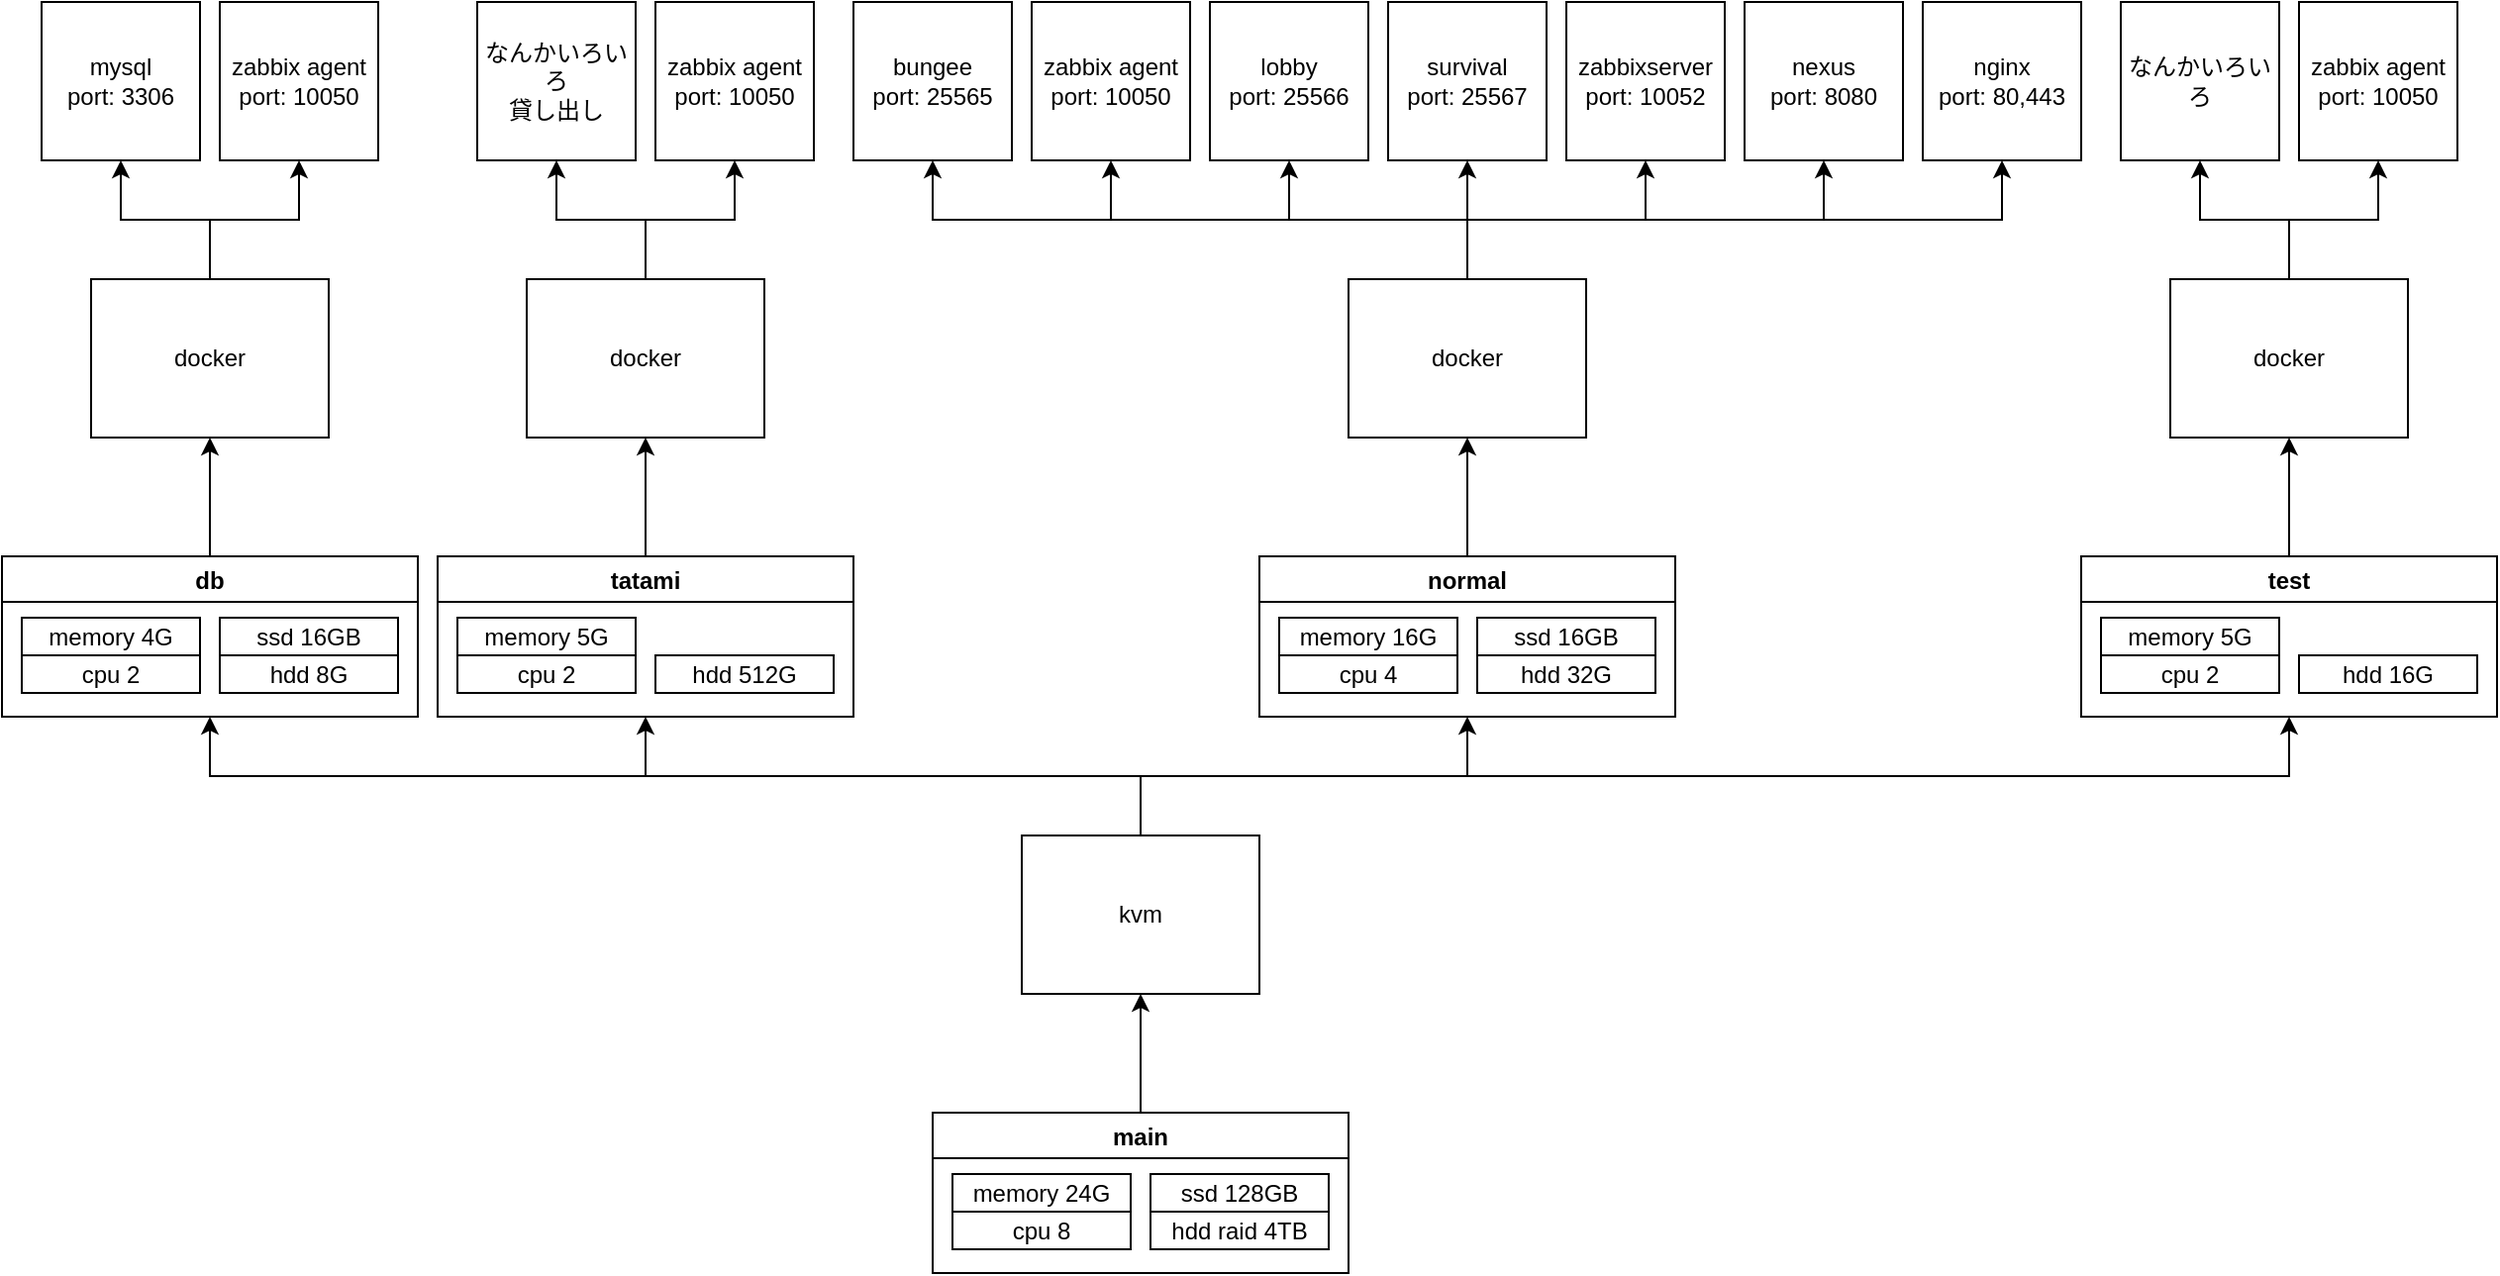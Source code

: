 <mxfile version="15.5.4" type="embed"><diagram id="FF0lXFMQCviE2FIspumM" name="vm"><mxGraphModel dx="1159" dy="735" grid="1" gridSize="10" guides="1" tooltips="1" connect="1" arrows="1" fold="1" page="1" pageScale="1" pageWidth="1169" pageHeight="827" math="0" shadow="0"><root><mxCell id="Wx_jR5Ou_IxgqTxUacXu-0"/><mxCell id="Wx_jR5Ou_IxgqTxUacXu-1" parent="Wx_jR5Ou_IxgqTxUacXu-0"/><mxCell id="Wx_jR5Ou_IxgqTxUacXu-24" style="edgeStyle=orthogonalEdgeStyle;rounded=0;html=1;exitX=0.5;exitY=0;exitDx=0;exitDy=0;entryX=0.5;entryY=1;entryDx=0;entryDy=0;" parent="Wx_jR5Ou_IxgqTxUacXu-1" source="Wx_jR5Ou_IxgqTxUacXu-17" target="Wx_jR5Ou_IxgqTxUacXu-22" edge="1"><mxGeometry relative="1" as="geometry"/></mxCell><mxCell id="Wx_jR5Ou_IxgqTxUacXu-17" value="main" style="swimlane;" parent="Wx_jR5Ou_IxgqTxUacXu-1" vertex="1"><mxGeometry x="480" y="580" width="210" height="81" as="geometry"/></mxCell><mxCell id="nv0MH91QKinwPemnWZxb-13" value="memory 24G" style="rounded=0;whiteSpace=wrap;html=1;" parent="Wx_jR5Ou_IxgqTxUacXu-17" vertex="1"><mxGeometry x="10" y="31" width="90" height="19" as="geometry"/></mxCell><mxCell id="nv0MH91QKinwPemnWZxb-16" value="ssd 128GB" style="rounded=0;whiteSpace=wrap;html=1;" parent="Wx_jR5Ou_IxgqTxUacXu-17" vertex="1"><mxGeometry x="110" y="31" width="90" height="19" as="geometry"/></mxCell><mxCell id="nv0MH91QKinwPemnWZxb-15" value="hdd raid 4TB" style="rounded=0;whiteSpace=wrap;html=1;" parent="Wx_jR5Ou_IxgqTxUacXu-17" vertex="1"><mxGeometry x="110" y="50" width="90" height="19" as="geometry"/></mxCell><mxCell id="nv0MH91QKinwPemnWZxb-17" value="cpu 8" style="rounded=0;whiteSpace=wrap;html=1;" parent="Wx_jR5Ou_IxgqTxUacXu-17" vertex="1"><mxGeometry x="10" y="50" width="90" height="19" as="geometry"/></mxCell><mxCell id="Wx_jR5Ou_IxgqTxUacXu-23" style="edgeStyle=orthogonalEdgeStyle;html=1;exitX=0.5;exitY=0;exitDx=0;exitDy=0;entryX=0.5;entryY=1;entryDx=0;entryDy=0;rounded=0;" parent="Wx_jR5Ou_IxgqTxUacXu-1" source="Wx_jR5Ou_IxgqTxUacXu-18" target="Wx_jR5Ou_IxgqTxUacXu-21" edge="1"><mxGeometry relative="1" as="geometry"/></mxCell><mxCell id="Wx_jR5Ou_IxgqTxUacXu-18" value="db" style="swimlane;" parent="Wx_jR5Ou_IxgqTxUacXu-1" vertex="1"><mxGeometry x="10" y="299" width="210" height="81" as="geometry"/></mxCell><mxCell id="nv0MH91QKinwPemnWZxb-22" value="memory 4G" style="rounded=0;whiteSpace=wrap;html=1;" parent="Wx_jR5Ou_IxgqTxUacXu-18" vertex="1"><mxGeometry x="10" y="31" width="90" height="19" as="geometry"/></mxCell><mxCell id="nv0MH91QKinwPemnWZxb-23" value="ssd 16GB" style="rounded=0;whiteSpace=wrap;html=1;" parent="Wx_jR5Ou_IxgqTxUacXu-18" vertex="1"><mxGeometry x="110" y="31" width="90" height="19" as="geometry"/></mxCell><mxCell id="nv0MH91QKinwPemnWZxb-24" value="hdd 8G" style="rounded=0;whiteSpace=wrap;html=1;" parent="Wx_jR5Ou_IxgqTxUacXu-18" vertex="1"><mxGeometry x="110" y="50" width="90" height="19" as="geometry"/></mxCell><mxCell id="nv0MH91QKinwPemnWZxb-25" value="cpu 2" style="rounded=0;whiteSpace=wrap;html=1;" parent="Wx_jR5Ou_IxgqTxUacXu-18" vertex="1"><mxGeometry x="10" y="50" width="90" height="19" as="geometry"/></mxCell><mxCell id="Fp2aZtm9QXlQBUEAdxAd-4" style="edgeStyle=orthogonalEdgeStyle;rounded=0;orthogonalLoop=1;jettySize=auto;html=1;exitX=0.5;exitY=0;exitDx=0;exitDy=0;entryX=0.5;entryY=1;entryDx=0;entryDy=0;" parent="Wx_jR5Ou_IxgqTxUacXu-1" source="Wx_jR5Ou_IxgqTxUacXu-19" target="Fp2aZtm9QXlQBUEAdxAd-1" edge="1"><mxGeometry relative="1" as="geometry"/></mxCell><mxCell id="Wx_jR5Ou_IxgqTxUacXu-19" value="tatami" style="swimlane;" parent="Wx_jR5Ou_IxgqTxUacXu-1" vertex="1"><mxGeometry x="230" y="299" width="210" height="81" as="geometry"/></mxCell><mxCell id="nv0MH91QKinwPemnWZxb-26" value="memory 5G" style="rounded=0;whiteSpace=wrap;html=1;" parent="Wx_jR5Ou_IxgqTxUacXu-19" vertex="1"><mxGeometry x="10" y="31" width="90" height="19" as="geometry"/></mxCell><mxCell id="nv0MH91QKinwPemnWZxb-28" value="hdd 512G" style="rounded=0;whiteSpace=wrap;html=1;" parent="Wx_jR5Ou_IxgqTxUacXu-19" vertex="1"><mxGeometry x="110" y="50" width="90" height="19" as="geometry"/></mxCell><mxCell id="nv0MH91QKinwPemnWZxb-29" value="cpu 2" style="rounded=0;whiteSpace=wrap;html=1;" parent="Wx_jR5Ou_IxgqTxUacXu-19" vertex="1"><mxGeometry x="10" y="50" width="90" height="19" as="geometry"/></mxCell><mxCell id="Fp2aZtm9QXlQBUEAdxAd-5" style="edgeStyle=orthogonalEdgeStyle;rounded=0;orthogonalLoop=1;jettySize=auto;html=1;exitX=0.5;exitY=0;exitDx=0;exitDy=0;entryX=0.5;entryY=1;entryDx=0;entryDy=0;" parent="Wx_jR5Ou_IxgqTxUacXu-1" source="Wx_jR5Ou_IxgqTxUacXu-20" target="Fp2aZtm9QXlQBUEAdxAd-2" edge="1"><mxGeometry relative="1" as="geometry"/></mxCell><mxCell id="Wx_jR5Ou_IxgqTxUacXu-20" value="normal" style="swimlane;" parent="Wx_jR5Ou_IxgqTxUacXu-1" vertex="1"><mxGeometry x="645" y="299" width="210" height="81" as="geometry"/></mxCell><mxCell id="nv0MH91QKinwPemnWZxb-18" value="memory 16G" style="rounded=0;whiteSpace=wrap;html=1;" parent="Wx_jR5Ou_IxgqTxUacXu-20" vertex="1"><mxGeometry x="10" y="31" width="90" height="19" as="geometry"/></mxCell><mxCell id="nv0MH91QKinwPemnWZxb-19" value="ssd 16GB" style="rounded=0;whiteSpace=wrap;html=1;" parent="Wx_jR5Ou_IxgqTxUacXu-20" vertex="1"><mxGeometry x="110" y="31" width="90" height="19" as="geometry"/></mxCell><mxCell id="nv0MH91QKinwPemnWZxb-20" value="hdd 32G" style="rounded=0;whiteSpace=wrap;html=1;" parent="Wx_jR5Ou_IxgqTxUacXu-20" vertex="1"><mxGeometry x="110" y="50" width="90" height="19" as="geometry"/></mxCell><mxCell id="nv0MH91QKinwPemnWZxb-21" value="cpu 4" style="rounded=0;whiteSpace=wrap;html=1;" parent="Wx_jR5Ou_IxgqTxUacXu-20" vertex="1"><mxGeometry x="10" y="50" width="90" height="19" as="geometry"/></mxCell><mxCell id="Wx_jR5Ou_IxgqTxUacXu-33" style="edgeStyle=orthogonalEdgeStyle;rounded=0;html=1;exitX=0.5;exitY=0;exitDx=0;exitDy=0;entryX=0.5;entryY=1;entryDx=0;entryDy=0;" parent="Wx_jR5Ou_IxgqTxUacXu-1" source="Wx_jR5Ou_IxgqTxUacXu-21" target="Wx_jR5Ou_IxgqTxUacXu-32" edge="1"><mxGeometry relative="1" as="geometry"/></mxCell><mxCell id="wmt20guIkhjyxY2ka7BW-0" style="edgeStyle=orthogonalEdgeStyle;rounded=0;orthogonalLoop=1;jettySize=auto;html=1;exitX=0.5;exitY=0;exitDx=0;exitDy=0;entryX=0.5;entryY=1;entryDx=0;entryDy=0;" parent="Wx_jR5Ou_IxgqTxUacXu-1" source="Wx_jR5Ou_IxgqTxUacXu-21" target="Fp2aZtm9QXlQBUEAdxAd-7" edge="1"><mxGeometry relative="1" as="geometry"/></mxCell><mxCell id="Wx_jR5Ou_IxgqTxUacXu-21" value="docker" style="rounded=0;whiteSpace=wrap;html=1;" parent="Wx_jR5Ou_IxgqTxUacXu-1" vertex="1"><mxGeometry x="55" y="159" width="120" height="80" as="geometry"/></mxCell><mxCell id="Wx_jR5Ou_IxgqTxUacXu-25" style="edgeStyle=orthogonalEdgeStyle;rounded=0;html=1;exitX=0.5;exitY=0;exitDx=0;exitDy=0;entryX=0.5;entryY=1;entryDx=0;entryDy=0;" parent="Wx_jR5Ou_IxgqTxUacXu-1" source="Wx_jR5Ou_IxgqTxUacXu-22" target="Wx_jR5Ou_IxgqTxUacXu-18" edge="1"><mxGeometry relative="1" as="geometry"/></mxCell><mxCell id="Wx_jR5Ou_IxgqTxUacXu-26" style="edgeStyle=orthogonalEdgeStyle;rounded=0;html=1;exitX=0.5;exitY=0;exitDx=0;exitDy=0;entryX=0.5;entryY=1;entryDx=0;entryDy=0;" parent="Wx_jR5Ou_IxgqTxUacXu-1" source="Wx_jR5Ou_IxgqTxUacXu-22" target="Wx_jR5Ou_IxgqTxUacXu-19" edge="1"><mxGeometry relative="1" as="geometry"/></mxCell><mxCell id="Wx_jR5Ou_IxgqTxUacXu-27" style="edgeStyle=orthogonalEdgeStyle;rounded=0;html=1;exitX=0.5;exitY=0;exitDx=0;exitDy=0;entryX=0.5;entryY=1;entryDx=0;entryDy=0;" parent="Wx_jR5Ou_IxgqTxUacXu-1" source="Wx_jR5Ou_IxgqTxUacXu-22" target="Wx_jR5Ou_IxgqTxUacXu-20" edge="1"><mxGeometry relative="1" as="geometry"/></mxCell><mxCell id="nv0MH91QKinwPemnWZxb-40" style="edgeStyle=orthogonalEdgeStyle;rounded=0;orthogonalLoop=1;jettySize=auto;html=1;exitX=0.5;exitY=0;exitDx=0;exitDy=0;entryX=0.5;entryY=1;entryDx=0;entryDy=0;" parent="Wx_jR5Ou_IxgqTxUacXu-1" source="Wx_jR5Ou_IxgqTxUacXu-22" target="nv0MH91QKinwPemnWZxb-31" edge="1"><mxGeometry relative="1" as="geometry"/></mxCell><mxCell id="Wx_jR5Ou_IxgqTxUacXu-22" value="kvm" style="rounded=0;whiteSpace=wrap;html=1;" parent="Wx_jR5Ou_IxgqTxUacXu-1" vertex="1"><mxGeometry x="525" y="440" width="120" height="80" as="geometry"/></mxCell><mxCell id="Wx_jR5Ou_IxgqTxUacXu-32" value="mysql&lt;br&gt;port: 3306" style="rounded=0;whiteSpace=wrap;html=1;" parent="Wx_jR5Ou_IxgqTxUacXu-1" vertex="1"><mxGeometry x="30" y="19" width="80" height="80" as="geometry"/></mxCell><mxCell id="wmt20guIkhjyxY2ka7BW-3" style="edgeStyle=orthogonalEdgeStyle;rounded=0;orthogonalLoop=1;jettySize=auto;html=1;exitX=0.5;exitY=0;exitDx=0;exitDy=0;" parent="Wx_jR5Ou_IxgqTxUacXu-1" source="Fp2aZtm9QXlQBUEAdxAd-1" target="wmt20guIkhjyxY2ka7BW-1" edge="1"><mxGeometry relative="1" as="geometry"/></mxCell><mxCell id="wmt20guIkhjyxY2ka7BW-4" style="edgeStyle=orthogonalEdgeStyle;rounded=0;orthogonalLoop=1;jettySize=auto;html=1;exitX=0.5;exitY=0;exitDx=0;exitDy=0;entryX=0.5;entryY=1;entryDx=0;entryDy=0;" parent="Wx_jR5Ou_IxgqTxUacXu-1" source="Fp2aZtm9QXlQBUEAdxAd-1" target="wmt20guIkhjyxY2ka7BW-2" edge="1"><mxGeometry relative="1" as="geometry"/></mxCell><mxCell id="Fp2aZtm9QXlQBUEAdxAd-1" value="docker" style="rounded=0;whiteSpace=wrap;html=1;" parent="Wx_jR5Ou_IxgqTxUacXu-1" vertex="1"><mxGeometry x="275" y="159" width="120" height="80" as="geometry"/></mxCell><mxCell id="nv0MH91QKinwPemnWZxb-2" style="edgeStyle=orthogonalEdgeStyle;rounded=0;orthogonalLoop=1;jettySize=auto;html=1;exitX=0.5;exitY=0;exitDx=0;exitDy=0;entryX=0.5;entryY=1;entryDx=0;entryDy=0;" parent="Wx_jR5Ou_IxgqTxUacXu-1" source="Fp2aZtm9QXlQBUEAdxAd-2" target="wmt20guIkhjyxY2ka7BW-6" edge="1"><mxGeometry relative="1" as="geometry"/></mxCell><mxCell id="nv0MH91QKinwPemnWZxb-3" style="edgeStyle=orthogonalEdgeStyle;rounded=0;orthogonalLoop=1;jettySize=auto;html=1;exitX=0.5;exitY=0;exitDx=0;exitDy=0;entryX=0.5;entryY=1;entryDx=0;entryDy=0;" parent="Wx_jR5Ou_IxgqTxUacXu-1" source="Fp2aZtm9QXlQBUEAdxAd-2" target="wmt20guIkhjyxY2ka7BW-5" edge="1"><mxGeometry relative="1" as="geometry"/></mxCell><mxCell id="nv0MH91QKinwPemnWZxb-6" style="edgeStyle=orthogonalEdgeStyle;rounded=0;orthogonalLoop=1;jettySize=auto;html=1;exitX=0.5;exitY=0;exitDx=0;exitDy=0;entryX=0.5;entryY=1;entryDx=0;entryDy=0;" parent="Wx_jR5Ou_IxgqTxUacXu-1" source="Fp2aZtm9QXlQBUEAdxAd-2" target="nv0MH91QKinwPemnWZxb-5" edge="1"><mxGeometry relative="1" as="geometry"/></mxCell><mxCell id="nv0MH91QKinwPemnWZxb-7" style="edgeStyle=orthogonalEdgeStyle;rounded=0;orthogonalLoop=1;jettySize=auto;html=1;exitX=0.5;exitY=0;exitDx=0;exitDy=0;entryX=0.5;entryY=1;entryDx=0;entryDy=0;" parent="Wx_jR5Ou_IxgqTxUacXu-1" source="Fp2aZtm9QXlQBUEAdxAd-2" target="nv0MH91QKinwPemnWZxb-4" edge="1"><mxGeometry relative="1" as="geometry"/></mxCell><mxCell id="nv0MH91QKinwPemnWZxb-10" style="edgeStyle=orthogonalEdgeStyle;rounded=0;orthogonalLoop=1;jettySize=auto;html=1;exitX=0.5;exitY=0;exitDx=0;exitDy=0;entryX=0.5;entryY=1;entryDx=0;entryDy=0;" parent="Wx_jR5Ou_IxgqTxUacXu-1" source="Fp2aZtm9QXlQBUEAdxAd-2" target="nv0MH91QKinwPemnWZxb-8" edge="1"><mxGeometry relative="1" as="geometry"/></mxCell><mxCell id="nv0MH91QKinwPemnWZxb-11" style="edgeStyle=orthogonalEdgeStyle;rounded=0;orthogonalLoop=1;jettySize=auto;html=1;exitX=0.5;exitY=0;exitDx=0;exitDy=0;" parent="Wx_jR5Ou_IxgqTxUacXu-1" source="Fp2aZtm9QXlQBUEAdxAd-2" target="nv0MH91QKinwPemnWZxb-9" edge="1"><mxGeometry relative="1" as="geometry"/></mxCell><mxCell id="nv0MH91QKinwPemnWZxb-12" style="edgeStyle=orthogonalEdgeStyle;rounded=0;orthogonalLoop=1;jettySize=auto;html=1;exitX=0.5;exitY=0;exitDx=0;exitDy=0;entryX=0.5;entryY=1;entryDx=0;entryDy=0;" parent="Wx_jR5Ou_IxgqTxUacXu-1" source="Fp2aZtm9QXlQBUEAdxAd-2" target="wmt20guIkhjyxY2ka7BW-7" edge="1"><mxGeometry relative="1" as="geometry"/></mxCell><mxCell id="Fp2aZtm9QXlQBUEAdxAd-2" value="docker" style="rounded=0;whiteSpace=wrap;html=1;" parent="Wx_jR5Ou_IxgqTxUacXu-1" vertex="1"><mxGeometry x="690" y="159" width="120" height="80" as="geometry"/></mxCell><mxCell id="Fp2aZtm9QXlQBUEAdxAd-7" value="zabbix agent&lt;br&gt;port: 10050" style="rounded=0;whiteSpace=wrap;html=1;" parent="Wx_jR5Ou_IxgqTxUacXu-1" vertex="1"><mxGeometry x="120" y="19" width="80" height="80" as="geometry"/></mxCell><mxCell id="wmt20guIkhjyxY2ka7BW-1" value="なんかいろいろ&lt;br&gt;貸し出し" style="rounded=0;whiteSpace=wrap;html=1;" parent="Wx_jR5Ou_IxgqTxUacXu-1" vertex="1"><mxGeometry x="250" y="19" width="80" height="80" as="geometry"/></mxCell><mxCell id="wmt20guIkhjyxY2ka7BW-2" value="zabbix agent&lt;br&gt;port: 10050" style="rounded=0;whiteSpace=wrap;html=1;" parent="Wx_jR5Ou_IxgqTxUacXu-1" vertex="1"><mxGeometry x="340" y="19" width="80" height="80" as="geometry"/></mxCell><mxCell id="wmt20guIkhjyxY2ka7BW-5" value="bungee&lt;br&gt;port: 25565" style="rounded=0;whiteSpace=wrap;html=1;" parent="Wx_jR5Ou_IxgqTxUacXu-1" vertex="1"><mxGeometry x="440" y="19" width="80" height="80" as="geometry"/></mxCell><mxCell id="wmt20guIkhjyxY2ka7BW-6" value="zabbix agent&lt;br&gt;port: 10050" style="rounded=0;whiteSpace=wrap;html=1;" parent="Wx_jR5Ou_IxgqTxUacXu-1" vertex="1"><mxGeometry x="530" y="19" width="80" height="80" as="geometry"/></mxCell><mxCell id="wmt20guIkhjyxY2ka7BW-7" value="nginx&lt;br&gt;port: 80,443" style="rounded=0;whiteSpace=wrap;html=1;" parent="Wx_jR5Ou_IxgqTxUacXu-1" vertex="1"><mxGeometry x="980" y="19" width="80" height="80" as="geometry"/></mxCell><mxCell id="nv0MH91QKinwPemnWZxb-4" value="survival&lt;br&gt;port: 25567" style="rounded=0;whiteSpace=wrap;html=1;" parent="Wx_jR5Ou_IxgqTxUacXu-1" vertex="1"><mxGeometry x="710" y="19" width="80" height="80" as="geometry"/></mxCell><mxCell id="nv0MH91QKinwPemnWZxb-5" value="lobby&lt;br&gt;port: 25566" style="rounded=0;whiteSpace=wrap;html=1;" parent="Wx_jR5Ou_IxgqTxUacXu-1" vertex="1"><mxGeometry x="620" y="19" width="80" height="80" as="geometry"/></mxCell><mxCell id="nv0MH91QKinwPemnWZxb-8" value="zabbixserver&lt;br&gt;port: 10052" style="rounded=0;whiteSpace=wrap;html=1;" parent="Wx_jR5Ou_IxgqTxUacXu-1" vertex="1"><mxGeometry x="800" y="19" width="80" height="80" as="geometry"/></mxCell><mxCell id="nv0MH91QKinwPemnWZxb-9" value="nexus&lt;br&gt;port: 8080" style="rounded=0;whiteSpace=wrap;html=1;" parent="Wx_jR5Ou_IxgqTxUacXu-1" vertex="1"><mxGeometry x="890" y="19" width="80" height="80" as="geometry"/></mxCell><mxCell id="nv0MH91QKinwPemnWZxb-30" style="edgeStyle=orthogonalEdgeStyle;rounded=0;orthogonalLoop=1;jettySize=auto;html=1;exitX=0.5;exitY=0;exitDx=0;exitDy=0;entryX=0.5;entryY=1;entryDx=0;entryDy=0;" parent="Wx_jR5Ou_IxgqTxUacXu-1" source="nv0MH91QKinwPemnWZxb-31" target="nv0MH91QKinwPemnWZxb-37" edge="1"><mxGeometry relative="1" as="geometry"/></mxCell><mxCell id="nv0MH91QKinwPemnWZxb-31" value="test" style="swimlane;" parent="Wx_jR5Ou_IxgqTxUacXu-1" vertex="1"><mxGeometry x="1060" y="299" width="210" height="81" as="geometry"/></mxCell><mxCell id="nv0MH91QKinwPemnWZxb-32" value="memory 5G" style="rounded=0;whiteSpace=wrap;html=1;" parent="nv0MH91QKinwPemnWZxb-31" vertex="1"><mxGeometry x="10" y="31" width="90" height="19" as="geometry"/></mxCell><mxCell id="nv0MH91QKinwPemnWZxb-33" value="hdd 16G" style="rounded=0;whiteSpace=wrap;html=1;" parent="nv0MH91QKinwPemnWZxb-31" vertex="1"><mxGeometry x="110" y="50" width="90" height="19" as="geometry"/></mxCell><mxCell id="nv0MH91QKinwPemnWZxb-34" value="cpu 2" style="rounded=0;whiteSpace=wrap;html=1;" parent="nv0MH91QKinwPemnWZxb-31" vertex="1"><mxGeometry x="10" y="50" width="90" height="19" as="geometry"/></mxCell><mxCell id="nv0MH91QKinwPemnWZxb-35" style="edgeStyle=orthogonalEdgeStyle;rounded=0;orthogonalLoop=1;jettySize=auto;html=1;exitX=0.5;exitY=0;exitDx=0;exitDy=0;" parent="Wx_jR5Ou_IxgqTxUacXu-1" source="nv0MH91QKinwPemnWZxb-37" target="nv0MH91QKinwPemnWZxb-38" edge="1"><mxGeometry relative="1" as="geometry"/></mxCell><mxCell id="nv0MH91QKinwPemnWZxb-36" style="edgeStyle=orthogonalEdgeStyle;rounded=0;orthogonalLoop=1;jettySize=auto;html=1;exitX=0.5;exitY=0;exitDx=0;exitDy=0;entryX=0.5;entryY=1;entryDx=0;entryDy=0;" parent="Wx_jR5Ou_IxgqTxUacXu-1" source="nv0MH91QKinwPemnWZxb-37" target="nv0MH91QKinwPemnWZxb-39" edge="1"><mxGeometry relative="1" as="geometry"/></mxCell><mxCell id="nv0MH91QKinwPemnWZxb-37" value="docker" style="rounded=0;whiteSpace=wrap;html=1;" parent="Wx_jR5Ou_IxgqTxUacXu-1" vertex="1"><mxGeometry x="1105" y="159" width="120" height="80" as="geometry"/></mxCell><mxCell id="nv0MH91QKinwPemnWZxb-38" value="なんかいろいろ" style="rounded=0;whiteSpace=wrap;html=1;" parent="Wx_jR5Ou_IxgqTxUacXu-1" vertex="1"><mxGeometry x="1080" y="19" width="80" height="80" as="geometry"/></mxCell><mxCell id="nv0MH91QKinwPemnWZxb-39" value="zabbix agent&lt;br&gt;port: 10050" style="rounded=0;whiteSpace=wrap;html=1;" parent="Wx_jR5Ou_IxgqTxUacXu-1" vertex="1"><mxGeometry x="1170" y="19" width="80" height="80" as="geometry"/></mxCell></root></mxGraphModel></diagram></mxfile>